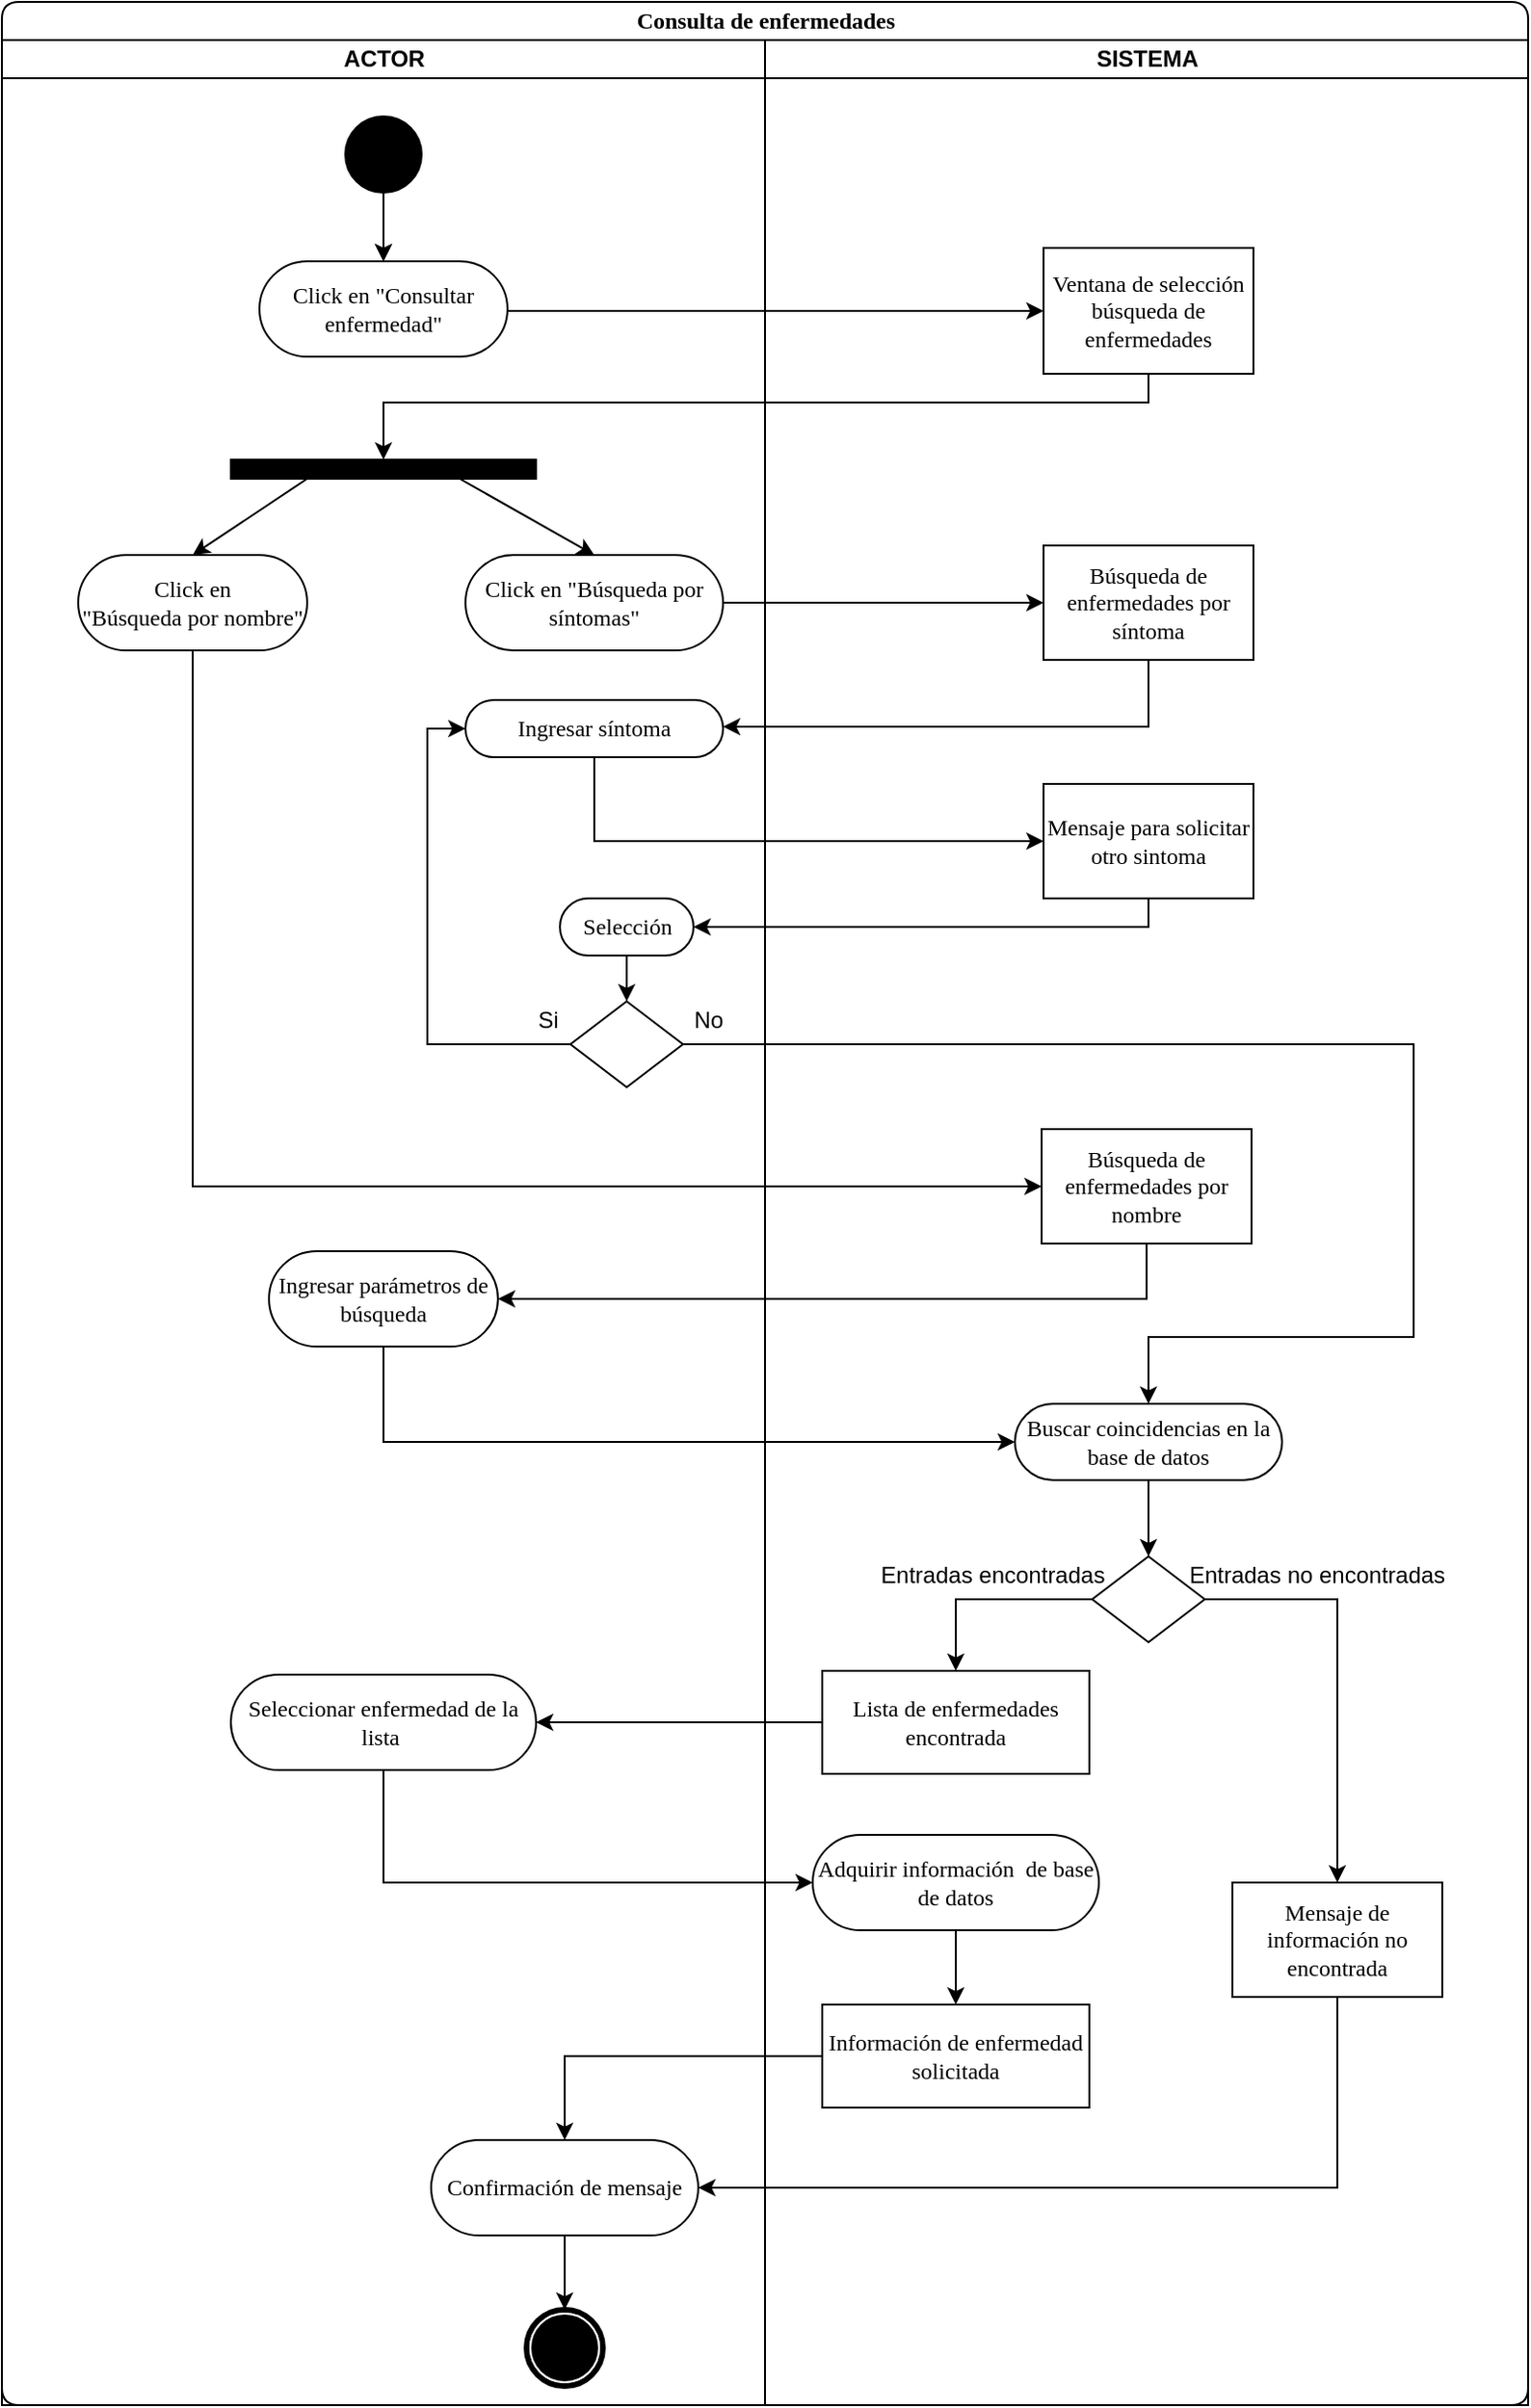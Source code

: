 <mxfile version="13.4.4" type="device"><diagram name="GU" id="0783ab3e-0a74-02c8-0abd-f7b4e66b4bec"><mxGraphModel dx="838" dy="480" grid="1" gridSize="10" guides="1" tooltips="1" connect="1" arrows="1" fold="1" page="1" pageScale="1" pageWidth="850" pageHeight="1100" background="#ffffff" math="0" shadow="0"><root><mxCell id="0"/><mxCell id="1" parent="0"/><mxCell id="1c1d494c118603dd-1" value="Consulta de enfermedades" style="swimlane;html=1;childLayout=stackLayout;startSize=20;rounded=1;shadow=0;comic=0;labelBackgroundColor=none;strokeWidth=1;fontFamily=Verdana;fontSize=12;align=center;" parent="1" vertex="1"><mxGeometry x="40" y="40" width="800" height="1260" as="geometry"/></mxCell><mxCell id="UD75knkwBjFGJXMuYrZk-75" style="edgeStyle=orthogonalEdgeStyle;rounded=0;orthogonalLoop=1;jettySize=auto;html=1;entryX=1;entryY=0.5;entryDx=0;entryDy=0;" parent="1c1d494c118603dd-1" source="UD75knkwBjFGJXMuYrZk-74" target="UD75knkwBjFGJXMuYrZk-54" edge="1"><mxGeometry relative="1" as="geometry"><Array as="points"><mxPoint x="600" y="680"/></Array></mxGeometry></mxCell><mxCell id="3o_HtNB4VVvH-Q32CQWL-2" style="edgeStyle=orthogonalEdgeStyle;rounded=0;orthogonalLoop=1;jettySize=auto;html=1;" parent="1c1d494c118603dd-1" source="60571a20871a0731-8" target="UD75knkwBjFGJXMuYrZk-4" edge="1"><mxGeometry relative="1" as="geometry"><Array as="points"><mxPoint x="410" y="162"/><mxPoint x="410" y="162"/></Array></mxGeometry></mxCell><mxCell id="3o_HtNB4VVvH-Q32CQWL-8" style="edgeStyle=orthogonalEdgeStyle;rounded=0;orthogonalLoop=1;jettySize=auto;html=1;" parent="1c1d494c118603dd-1" source="UD75knkwBjFGJXMuYrZk-4" target="UD75knkwBjFGJXMuYrZk-7" edge="1"><mxGeometry relative="1" as="geometry"><Array as="points"><mxPoint x="601" y="210"/><mxPoint x="200" y="210"/></Array></mxGeometry></mxCell><mxCell id="UD75knkwBjFGJXMuYrZk-55" style="edgeStyle=orthogonalEdgeStyle;rounded=0;orthogonalLoop=1;jettySize=auto;html=1;exitX=0.5;exitY=1;exitDx=0;exitDy=0;entryX=0;entryY=0.5;entryDx=0;entryDy=0;" parent="1c1d494c118603dd-1" source="UD75knkwBjFGJXMuYrZk-54" target="UD75knkwBjFGJXMuYrZk-56" edge="1"><mxGeometry relative="1" as="geometry"><mxPoint x="530" y="795" as="targetPoint"/><Array as="points"><mxPoint x="200" y="755"/></Array></mxGeometry></mxCell><mxCell id="3o_HtNB4VVvH-Q32CQWL-19" style="edgeStyle=orthogonalEdgeStyle;rounded=0;orthogonalLoop=1;jettySize=auto;html=1;entryX=1;entryY=0.5;entryDx=0;entryDy=0;exitX=0.5;exitY=1;exitDx=0;exitDy=0;" parent="1c1d494c118603dd-1" source="UD75knkwBjFGJXMuYrZk-65" target="UD75knkwBjFGJXMuYrZk-67" edge="1"><mxGeometry relative="1" as="geometry"><Array as="points"><mxPoint x="700" y="1146"/></Array></mxGeometry></mxCell><mxCell id="1c1d494c118603dd-2" value="ACTOR" style="swimlane;html=1;startSize=20;" parent="1c1d494c118603dd-1" vertex="1"><mxGeometry y="20" width="400" height="1240" as="geometry"/></mxCell><mxCell id="UD75knkwBjFGJXMuYrZk-1" style="edgeStyle=orthogonalEdgeStyle;rounded=0;orthogonalLoop=1;jettySize=auto;html=1;entryX=0.5;entryY=0;entryDx=0;entryDy=0;" parent="1c1d494c118603dd-2" source="60571a20871a0731-4" target="60571a20871a0731-8" edge="1"><mxGeometry relative="1" as="geometry"/></mxCell><mxCell id="3o_HtNB4VVvH-Q32CQWL-1" value="" style="edgeStyle=orthogonalEdgeStyle;rounded=0;orthogonalLoop=1;jettySize=auto;html=1;" parent="1c1d494c118603dd-2" source="60571a20871a0731-4" target="60571a20871a0731-8" edge="1"><mxGeometry relative="1" as="geometry"/></mxCell><mxCell id="UD75knkwBjFGJXMuYrZk-9" value="Click en&lt;br&gt;&quot;Búsqueda por nombre&quot;" style="rounded=1;whiteSpace=wrap;html=1;shadow=0;comic=0;labelBackgroundColor=none;strokeWidth=1;fontFamily=Verdana;fontSize=12;align=center;arcSize=50;" parent="1c1d494c118603dd-2" vertex="1"><mxGeometry x="40" y="270" width="120" height="50" as="geometry"/></mxCell><mxCell id="60571a20871a0731-4" value="" style="ellipse;whiteSpace=wrap;html=1;rounded=0;shadow=0;comic=0;labelBackgroundColor=none;strokeWidth=1;fillColor=#000000;fontFamily=Verdana;fontSize=12;align=center;" parent="1c1d494c118603dd-2" vertex="1"><mxGeometry x="180" y="40" width="40" height="40" as="geometry"/></mxCell><mxCell id="60571a20871a0731-8" value="Click en &quot;Consultar enfermedad&quot;" style="rounded=1;whiteSpace=wrap;html=1;shadow=0;comic=0;labelBackgroundColor=none;strokeWidth=1;fontFamily=Verdana;fontSize=12;align=center;arcSize=50;" parent="1c1d494c118603dd-2" vertex="1"><mxGeometry x="135" y="116" width="130" height="50" as="geometry"/></mxCell><mxCell id="UD75knkwBjFGJXMuYrZk-7" value="" style="rounded=0;whiteSpace=wrap;html=1;fillColor=#000000;" parent="1c1d494c118603dd-2" vertex="1"><mxGeometry x="120" y="220" width="160" height="10" as="geometry"/></mxCell><mxCell id="3o_HtNB4VVvH-Q32CQWL-23" style="edgeStyle=orthogonalEdgeStyle;rounded=0;orthogonalLoop=1;jettySize=auto;html=1;" parent="1c1d494c118603dd-2" source="UD75knkwBjFGJXMuYrZk-67" target="UD75knkwBjFGJXMuYrZk-98" edge="1"><mxGeometry relative="1" as="geometry"/></mxCell><mxCell id="pjDWieJ6PfIylDkW2HGa-1" value="Seleccionar enfermedad de la lista&amp;nbsp;" style="rounded=1;whiteSpace=wrap;html=1;shadow=0;comic=0;labelBackgroundColor=none;strokeWidth=1;fontFamily=Verdana;fontSize=12;align=center;arcSize=50;" parent="1c1d494c118603dd-2" vertex="1"><mxGeometry x="120" y="857" width="160" height="50" as="geometry"/></mxCell><mxCell id="UD75knkwBjFGJXMuYrZk-54" value="Ingresar parámetros de búsqueda" style="rounded=1;whiteSpace=wrap;html=1;shadow=0;comic=0;labelBackgroundColor=none;strokeWidth=1;fontFamily=Verdana;fontSize=12;align=center;arcSize=50;" parent="1c1d494c118603dd-2" vertex="1"><mxGeometry x="140" y="635" width="120" height="50" as="geometry"/></mxCell><mxCell id="2" value="Si" style="text;html=1;align=center;verticalAlign=middle;resizable=0;points=[];autosize=1;" parent="1c1d494c118603dd-2" vertex="1"><mxGeometry x="271" y="504" width="30" height="20" as="geometry"/></mxCell><mxCell id="UD75knkwBjFGJXMuYrZk-67" value="Confirmación de mensaje" style="rounded=1;whiteSpace=wrap;html=1;shadow=0;comic=0;labelBackgroundColor=none;strokeWidth=1;fontFamily=Verdana;fontSize=12;align=center;arcSize=50;" parent="1c1d494c118603dd-2" vertex="1"><mxGeometry x="225" y="1101" width="140" height="50" as="geometry"/></mxCell><mxCell id="UD75knkwBjFGJXMuYrZk-98" value="" style="shape=mxgraph.bpmn.shape;html=1;verticalLabelPosition=bottom;labelBackgroundColor=#ffffff;verticalAlign=top;perimeter=ellipsePerimeter;outline=end;symbol=terminate;rounded=0;shadow=0;comic=0;strokeWidth=1;fontFamily=Verdana;fontSize=12;align=center;" parent="1c1d494c118603dd-2" vertex="1"><mxGeometry x="275" y="1190" width="40" height="40" as="geometry"/></mxCell><mxCell id="UD75knkwBjFGJXMuYrZk-11" value="Click en &quot;Búsqueda por síntomas&quot;" style="rounded=1;whiteSpace=wrap;html=1;shadow=0;comic=0;labelBackgroundColor=none;strokeWidth=1;fontFamily=Verdana;fontSize=12;align=center;arcSize=50;" parent="1c1d494c118603dd-2" vertex="1"><mxGeometry x="243" y="270" width="135" height="50" as="geometry"/></mxCell><mxCell id="UD75knkwBjFGJXMuYrZk-8" style="rounded=0;orthogonalLoop=1;jettySize=auto;html=1;exitX=0.25;exitY=1;exitDx=0;exitDy=0;entryX=0.5;entryY=0;entryDx=0;entryDy=0;" parent="1c1d494c118603dd-2" source="UD75knkwBjFGJXMuYrZk-7" target="UD75knkwBjFGJXMuYrZk-9" edge="1"><mxGeometry relative="1" as="geometry"><mxPoint x="130" y="378" as="targetPoint"/></mxGeometry></mxCell><mxCell id="UD75knkwBjFGJXMuYrZk-10" style="edgeStyle=none;rounded=0;orthogonalLoop=1;jettySize=auto;html=1;entryX=0.5;entryY=0;entryDx=0;entryDy=0;exitX=0.75;exitY=1;exitDx=0;exitDy=0;" parent="1c1d494c118603dd-2" source="UD75knkwBjFGJXMuYrZk-7" target="UD75knkwBjFGJXMuYrZk-11" edge="1"><mxGeometry relative="1" as="geometry"><mxPoint x="310" y="378" as="targetPoint"/><mxPoint x="270" y="240" as="sourcePoint"/></mxGeometry></mxCell><mxCell id="pjDWieJ6PfIylDkW2HGa-51" style="edgeStyle=orthogonalEdgeStyle;rounded=0;orthogonalLoop=1;jettySize=auto;html=1;entryX=0;entryY=0.5;entryDx=0;entryDy=0;exitX=0;exitY=0.5;exitDx=0;exitDy=0;" parent="1c1d494c118603dd-2" source="pjDWieJ6PfIylDkW2HGa-45" target="pjDWieJ6PfIylDkW2HGa-46" edge="1"><mxGeometry relative="1" as="geometry"><Array as="points"><mxPoint x="223" y="527"/><mxPoint x="223" y="361"/></Array></mxGeometry></mxCell><mxCell id="pjDWieJ6PfIylDkW2HGa-45" value="" style="rhombus;whiteSpace=wrap;html=1;fillColor=#FFFFFF;" parent="1c1d494c118603dd-2" vertex="1"><mxGeometry x="298" y="504" width="59" height="45" as="geometry"/></mxCell><mxCell id="pjDWieJ6PfIylDkW2HGa-46" value="Ingresar síntoma" style="rounded=1;whiteSpace=wrap;html=1;shadow=0;comic=0;labelBackgroundColor=none;strokeWidth=1;fontFamily=Verdana;fontSize=12;align=center;arcSize=50;" parent="1c1d494c118603dd-2" vertex="1"><mxGeometry x="243" y="346" width="135" height="30" as="geometry"/></mxCell><mxCell id="pjDWieJ6PfIylDkW2HGa-56" style="edgeStyle=orthogonalEdgeStyle;rounded=0;orthogonalLoop=1;jettySize=auto;html=1;entryX=0.5;entryY=0;entryDx=0;entryDy=0;" parent="1c1d494c118603dd-2" source="pjDWieJ6PfIylDkW2HGa-54" target="pjDWieJ6PfIylDkW2HGa-45" edge="1"><mxGeometry relative="1" as="geometry"/></mxCell><mxCell id="pjDWieJ6PfIylDkW2HGa-54" value="Selección" style="rounded=1;whiteSpace=wrap;html=1;shadow=0;comic=0;labelBackgroundColor=none;strokeWidth=1;fontFamily=Verdana;fontSize=12;align=center;arcSize=50;" parent="1c1d494c118603dd-2" vertex="1"><mxGeometry x="292.5" y="450" width="70" height="30" as="geometry"/></mxCell><mxCell id="pjDWieJ6PfIylDkW2HGa-52" value="No" style="text;html=1;align=center;verticalAlign=middle;resizable=0;points=[];autosize=1;" parent="1c1d494c118603dd-2" vertex="1"><mxGeometry x="355" y="504" width="30" height="20" as="geometry"/></mxCell><mxCell id="1c1d494c118603dd-4" value="SISTEMA" style="swimlane;html=1;startSize=20;" parent="1c1d494c118603dd-1" vertex="1"><mxGeometry x="400" y="20" width="400" height="1240" as="geometry"/></mxCell><mxCell id="pjDWieJ6PfIylDkW2HGa-20" value="Información de enfermedad solicitada" style="rounded=0;whiteSpace=wrap;html=1;shadow=0;comic=0;labelBackgroundColor=none;strokeWidth=1;fontFamily=Verdana;fontSize=12;align=center;arcSize=50;" parent="1c1d494c118603dd-4" vertex="1"><mxGeometry x="30" y="1030" width="140" height="54" as="geometry"/></mxCell><mxCell id="UD75knkwBjFGJXMuYrZk-70" value="Lista de enfermedades encontrada" style="rounded=0;whiteSpace=wrap;html=1;shadow=0;comic=0;labelBackgroundColor=none;strokeWidth=1;fontFamily=Verdana;fontSize=12;align=center;arcSize=50;" parent="1c1d494c118603dd-4" vertex="1"><mxGeometry x="30" y="855" width="140" height="54" as="geometry"/></mxCell><mxCell id="UD75knkwBjFGJXMuYrZk-62" value="Entradas encontradas" style="text;html=1;align=center;verticalAlign=middle;resizable=0;points=[];autosize=1;" parent="1c1d494c118603dd-4" vertex="1"><mxGeometry x="53.5" y="795" width="130" height="20" as="geometry"/></mxCell><mxCell id="pjDWieJ6PfIylDkW2HGa-22" style="edgeStyle=orthogonalEdgeStyle;rounded=0;orthogonalLoop=1;jettySize=auto;html=1;" parent="1c1d494c118603dd-4" source="pjDWieJ6PfIylDkW2HGa-2" target="pjDWieJ6PfIylDkW2HGa-20" edge="1"><mxGeometry relative="1" as="geometry"/></mxCell><mxCell id="pjDWieJ6PfIylDkW2HGa-2" value="Adquirir información&amp;nbsp; de base de datos" style="rounded=1;whiteSpace=wrap;html=1;shadow=0;comic=0;labelBackgroundColor=none;strokeWidth=1;fontFamily=Verdana;fontSize=12;align=center;arcSize=50;" parent="1c1d494c118603dd-4" vertex="1"><mxGeometry x="25" y="941" width="150" height="50" as="geometry"/></mxCell><mxCell id="pjDWieJ6PfIylDkW2HGa-41" value="Búsqueda de enfermedades por síntoma" style="rounded=0;whiteSpace=wrap;html=1;shadow=0;comic=0;labelBackgroundColor=none;strokeWidth=1;fontFamily=Verdana;fontSize=12;align=center;arcSize=50;" parent="1c1d494c118603dd-4" vertex="1"><mxGeometry x="146" y="265" width="110" height="60" as="geometry"/></mxCell><mxCell id="UD75knkwBjFGJXMuYrZk-4" value="Ventana de selección búsqueda de enfermedades" style="rounded=0;whiteSpace=wrap;html=1;shadow=0;comic=0;labelBackgroundColor=none;strokeWidth=1;fontFamily=Verdana;fontSize=12;align=center;arcSize=50;" parent="1c1d494c118603dd-4" vertex="1"><mxGeometry x="146" y="109" width="110" height="66" as="geometry"/></mxCell><mxCell id="UD75knkwBjFGJXMuYrZk-74" value="Búsqueda de enfermedades por nombre" style="rounded=0;whiteSpace=wrap;html=1;shadow=0;comic=0;labelBackgroundColor=none;strokeWidth=1;fontFamily=Verdana;fontSize=12;align=center;arcSize=50;" parent="1c1d494c118603dd-4" vertex="1"><mxGeometry x="145" y="571" width="110" height="60" as="geometry"/></mxCell><mxCell id="UD75knkwBjFGJXMuYrZk-58" value="" style="rhombus;whiteSpace=wrap;html=1;fillColor=#FFFFFF;" parent="1c1d494c118603dd-4" vertex="1"><mxGeometry x="171.5" y="795" width="59" height="45" as="geometry"/></mxCell><mxCell id="3o_HtNB4VVvH-Q32CQWL-22" style="edgeStyle=orthogonalEdgeStyle;rounded=0;orthogonalLoop=1;jettySize=auto;html=1;entryX=0.5;entryY=0;entryDx=0;entryDy=0;" parent="1c1d494c118603dd-4" source="UD75knkwBjFGJXMuYrZk-56" target="UD75knkwBjFGJXMuYrZk-58" edge="1"><mxGeometry relative="1" as="geometry"/></mxCell><mxCell id="UD75knkwBjFGJXMuYrZk-56" value="Buscar coincidencias en la base de datos" style="rounded=1;whiteSpace=wrap;html=1;shadow=0;comic=0;labelBackgroundColor=none;strokeWidth=1;fontFamily=Verdana;fontSize=12;align=center;arcSize=50;" parent="1c1d494c118603dd-4" vertex="1"><mxGeometry x="131" y="715" width="140" height="40" as="geometry"/></mxCell><mxCell id="pjDWieJ6PfIylDkW2HGa-49" value="Mensaje para solicitar otro sintoma" style="rounded=0;whiteSpace=wrap;html=1;shadow=0;comic=0;labelBackgroundColor=none;strokeWidth=1;fontFamily=Verdana;fontSize=12;align=center;arcSize=50;" parent="1c1d494c118603dd-4" vertex="1"><mxGeometry x="146" y="390" width="110" height="60" as="geometry"/></mxCell><mxCell id="UD75knkwBjFGJXMuYrZk-60" value="Entradas no encontradas" style="text;html=1;align=center;verticalAlign=middle;resizable=0;points=[];autosize=1;" parent="1c1d494c118603dd-4" vertex="1"><mxGeometry x="214" y="795" width="150" height="20" as="geometry"/></mxCell><mxCell id="UD75knkwBjFGJXMuYrZk-61" style="edgeStyle=orthogonalEdgeStyle;rounded=0;orthogonalLoop=1;jettySize=auto;html=1;entryX=0.5;entryY=0;entryDx=0;entryDy=0;" parent="1c1d494c118603dd-4" source="UD75knkwBjFGJXMuYrZk-58" target="UD75knkwBjFGJXMuYrZk-65" edge="1"><mxGeometry relative="1" as="geometry"><mxPoint x="300" y="865" as="targetPoint"/><Array as="points"><mxPoint x="300" y="818"/></Array></mxGeometry></mxCell><mxCell id="UD75knkwBjFGJXMuYrZk-59" style="edgeStyle=orthogonalEdgeStyle;rounded=0;orthogonalLoop=1;jettySize=auto;html=1;exitX=0;exitY=0.5;exitDx=0;exitDy=0;entryX=0.5;entryY=0;entryDx=0;entryDy=0;" parent="1c1d494c118603dd-4" source="UD75knkwBjFGJXMuYrZk-58" target="UD75knkwBjFGJXMuYrZk-70" edge="1"><mxGeometry relative="1" as="geometry"><mxPoint x="80" y="865.0" as="targetPoint"/><Array as="points"><mxPoint x="100" y="818"/></Array></mxGeometry></mxCell><mxCell id="UD75knkwBjFGJXMuYrZk-65" value="Mensaje de información no encontrada" style="rounded=0;whiteSpace=wrap;html=1;shadow=0;comic=0;labelBackgroundColor=none;strokeWidth=1;fontFamily=Verdana;fontSize=12;align=center;arcSize=50;" parent="1c1d494c118603dd-4" vertex="1"><mxGeometry x="245" y="966" width="110" height="60" as="geometry"/></mxCell><mxCell id="pjDWieJ6PfIylDkW2HGa-21" style="edgeStyle=orthogonalEdgeStyle;rounded=0;orthogonalLoop=1;jettySize=auto;html=1;entryX=0;entryY=0.5;entryDx=0;entryDy=0;" parent="1c1d494c118603dd-1" source="pjDWieJ6PfIylDkW2HGa-1" target="pjDWieJ6PfIylDkW2HGa-2" edge="1"><mxGeometry relative="1" as="geometry"><Array as="points"><mxPoint x="200" y="986"/></Array></mxGeometry></mxCell><mxCell id="pjDWieJ6PfIylDkW2HGa-23" style="edgeStyle=orthogonalEdgeStyle;rounded=0;orthogonalLoop=1;jettySize=auto;html=1;entryX=0.5;entryY=0;entryDx=0;entryDy=0;" parent="1c1d494c118603dd-1" source="pjDWieJ6PfIylDkW2HGa-20" target="UD75knkwBjFGJXMuYrZk-67" edge="1"><mxGeometry relative="1" as="geometry"><Array as="points"><mxPoint x="295" y="1077"/></Array></mxGeometry></mxCell><mxCell id="pjDWieJ6PfIylDkW2HGa-24" style="edgeStyle=orthogonalEdgeStyle;rounded=0;orthogonalLoop=1;jettySize=auto;html=1;entryX=1;entryY=0.5;entryDx=0;entryDy=0;" parent="1c1d494c118603dd-1" source="UD75knkwBjFGJXMuYrZk-70" target="pjDWieJ6PfIylDkW2HGa-1" edge="1"><mxGeometry relative="1" as="geometry"/></mxCell><mxCell id="pjDWieJ6PfIylDkW2HGa-42" style="edgeStyle=orthogonalEdgeStyle;rounded=0;orthogonalLoop=1;jettySize=auto;html=1;entryX=0;entryY=0.5;entryDx=0;entryDy=0;" parent="1c1d494c118603dd-1" source="UD75knkwBjFGJXMuYrZk-11" target="pjDWieJ6PfIylDkW2HGa-41" edge="1"><mxGeometry relative="1" as="geometry"/></mxCell><mxCell id="pjDWieJ6PfIylDkW2HGa-43" style="edgeStyle=orthogonalEdgeStyle;rounded=0;orthogonalLoop=1;jettySize=auto;html=1;" parent="1c1d494c118603dd-1" source="UD75knkwBjFGJXMuYrZk-9" target="UD75knkwBjFGJXMuYrZk-74" edge="1"><mxGeometry relative="1" as="geometry"><Array as="points"><mxPoint x="100" y="621"/></Array></mxGeometry></mxCell><mxCell id="pjDWieJ6PfIylDkW2HGa-48" style="edgeStyle=orthogonalEdgeStyle;rounded=0;orthogonalLoop=1;jettySize=auto;html=1;" parent="1c1d494c118603dd-1" source="pjDWieJ6PfIylDkW2HGa-41" target="pjDWieJ6PfIylDkW2HGa-46" edge="1"><mxGeometry relative="1" as="geometry"><Array as="points"><mxPoint x="601" y="380"/><mxPoint x="311" y="380"/></Array></mxGeometry></mxCell><mxCell id="pjDWieJ6PfIylDkW2HGa-47" style="edgeStyle=orthogonalEdgeStyle;rounded=0;orthogonalLoop=1;jettySize=auto;html=1;entryX=1;entryY=0.5;entryDx=0;entryDy=0;exitX=0.5;exitY=1;exitDx=0;exitDy=0;" parent="1c1d494c118603dd-1" source="pjDWieJ6PfIylDkW2HGa-49" target="pjDWieJ6PfIylDkW2HGa-54" edge="1"><mxGeometry relative="1" as="geometry"><Array as="points"><mxPoint x="601" y="485"/></Array></mxGeometry></mxCell><mxCell id="pjDWieJ6PfIylDkW2HGa-50" style="edgeStyle=orthogonalEdgeStyle;rounded=0;orthogonalLoop=1;jettySize=auto;html=1;entryX=0;entryY=0.5;entryDx=0;entryDy=0;" parent="1c1d494c118603dd-1" source="pjDWieJ6PfIylDkW2HGa-46" target="pjDWieJ6PfIylDkW2HGa-49" edge="1"><mxGeometry relative="1" as="geometry"><Array as="points"><mxPoint x="311" y="440"/></Array></mxGeometry></mxCell><mxCell id="pjDWieJ6PfIylDkW2HGa-53" style="edgeStyle=orthogonalEdgeStyle;rounded=0;orthogonalLoop=1;jettySize=auto;html=1;exitX=1;exitY=0.5;exitDx=0;exitDy=0;" parent="1c1d494c118603dd-1" source="pjDWieJ6PfIylDkW2HGa-45" target="UD75knkwBjFGJXMuYrZk-56" edge="1"><mxGeometry relative="1" as="geometry"><Array as="points"><mxPoint x="740" y="547"/><mxPoint x="740" y="700"/><mxPoint x="601" y="700"/></Array></mxGeometry></mxCell></root></mxGraphModel></diagram></mxfile>